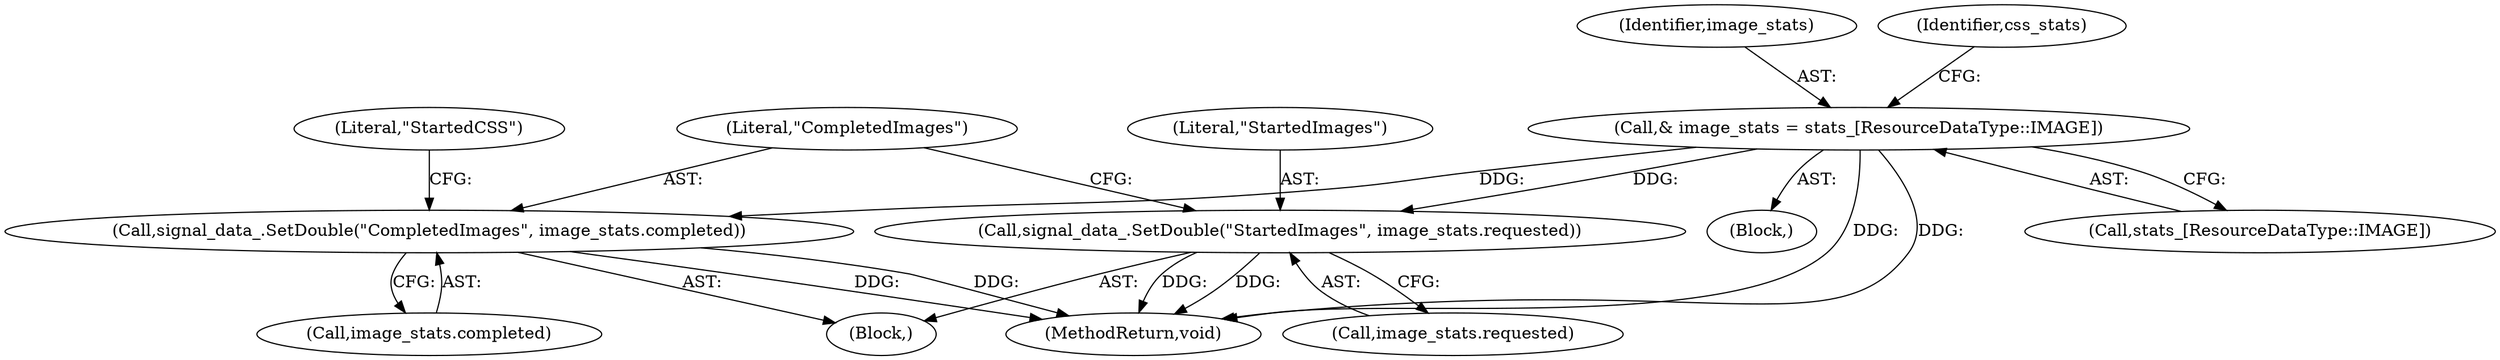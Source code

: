 digraph "0_Chrome_35eb28748d45b87695a69eceffaff73a0be476af_1@array" {
"1000172" [label="(Call,& image_stats = stats_[ResourceDataType::IMAGE])"];
"1000192" [label="(Call,signal_data_.SetDouble(\"StartedImages\", image_stats.requested))"];
"1000197" [label="(Call,signal_data_.SetDouble(\"CompletedImages\", image_stats.completed))"];
"1000199" [label="(Call,image_stats.completed)"];
"1000193" [label="(Literal,\"StartedImages\")"];
"1000203" [label="(Literal,\"StartedCSS\")"];
"1000322" [label="(MethodReturn,void)"];
"1000174" [label="(Call,stats_[ResourceDataType::IMAGE])"];
"1000191" [label="(Block,)"];
"1000172" [label="(Call,& image_stats = stats_[ResourceDataType::IMAGE])"];
"1000197" [label="(Call,signal_data_.SetDouble(\"CompletedImages\", image_stats.completed))"];
"1000173" [label="(Identifier,image_stats)"];
"1000179" [label="(Identifier,css_stats)"];
"1000194" [label="(Call,image_stats.requested)"];
"1000192" [label="(Call,signal_data_.SetDouble(\"StartedImages\", image_stats.requested))"];
"1000198" [label="(Literal,\"CompletedImages\")"];
"1000101" [label="(Block,)"];
"1000172" -> "1000101"  [label="AST: "];
"1000172" -> "1000174"  [label="CFG: "];
"1000173" -> "1000172"  [label="AST: "];
"1000174" -> "1000172"  [label="AST: "];
"1000179" -> "1000172"  [label="CFG: "];
"1000172" -> "1000322"  [label="DDG: "];
"1000172" -> "1000322"  [label="DDG: "];
"1000172" -> "1000192"  [label="DDG: "];
"1000172" -> "1000197"  [label="DDG: "];
"1000192" -> "1000191"  [label="AST: "];
"1000192" -> "1000194"  [label="CFG: "];
"1000193" -> "1000192"  [label="AST: "];
"1000194" -> "1000192"  [label="AST: "];
"1000198" -> "1000192"  [label="CFG: "];
"1000192" -> "1000322"  [label="DDG: "];
"1000192" -> "1000322"  [label="DDG: "];
"1000197" -> "1000191"  [label="AST: "];
"1000197" -> "1000199"  [label="CFG: "];
"1000198" -> "1000197"  [label="AST: "];
"1000199" -> "1000197"  [label="AST: "];
"1000203" -> "1000197"  [label="CFG: "];
"1000197" -> "1000322"  [label="DDG: "];
"1000197" -> "1000322"  [label="DDG: "];
}
